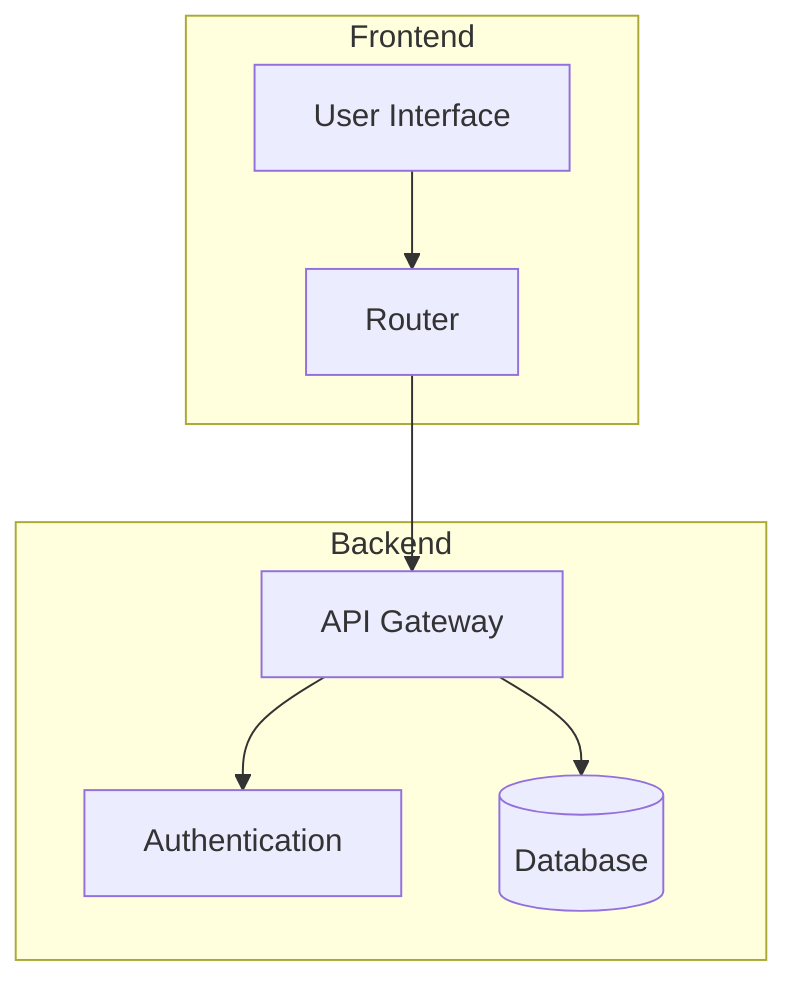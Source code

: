 graph TB
    subgraph "Frontend"
        UI[User Interface]
        Router[Router]
    end
    
    subgraph "Backend"
        API[API Gateway]
        Auth[Authentication]
        DB[(Database)]
    end
    
    UI --> Router
    Router --> API
    API --> Auth
    API --> DB